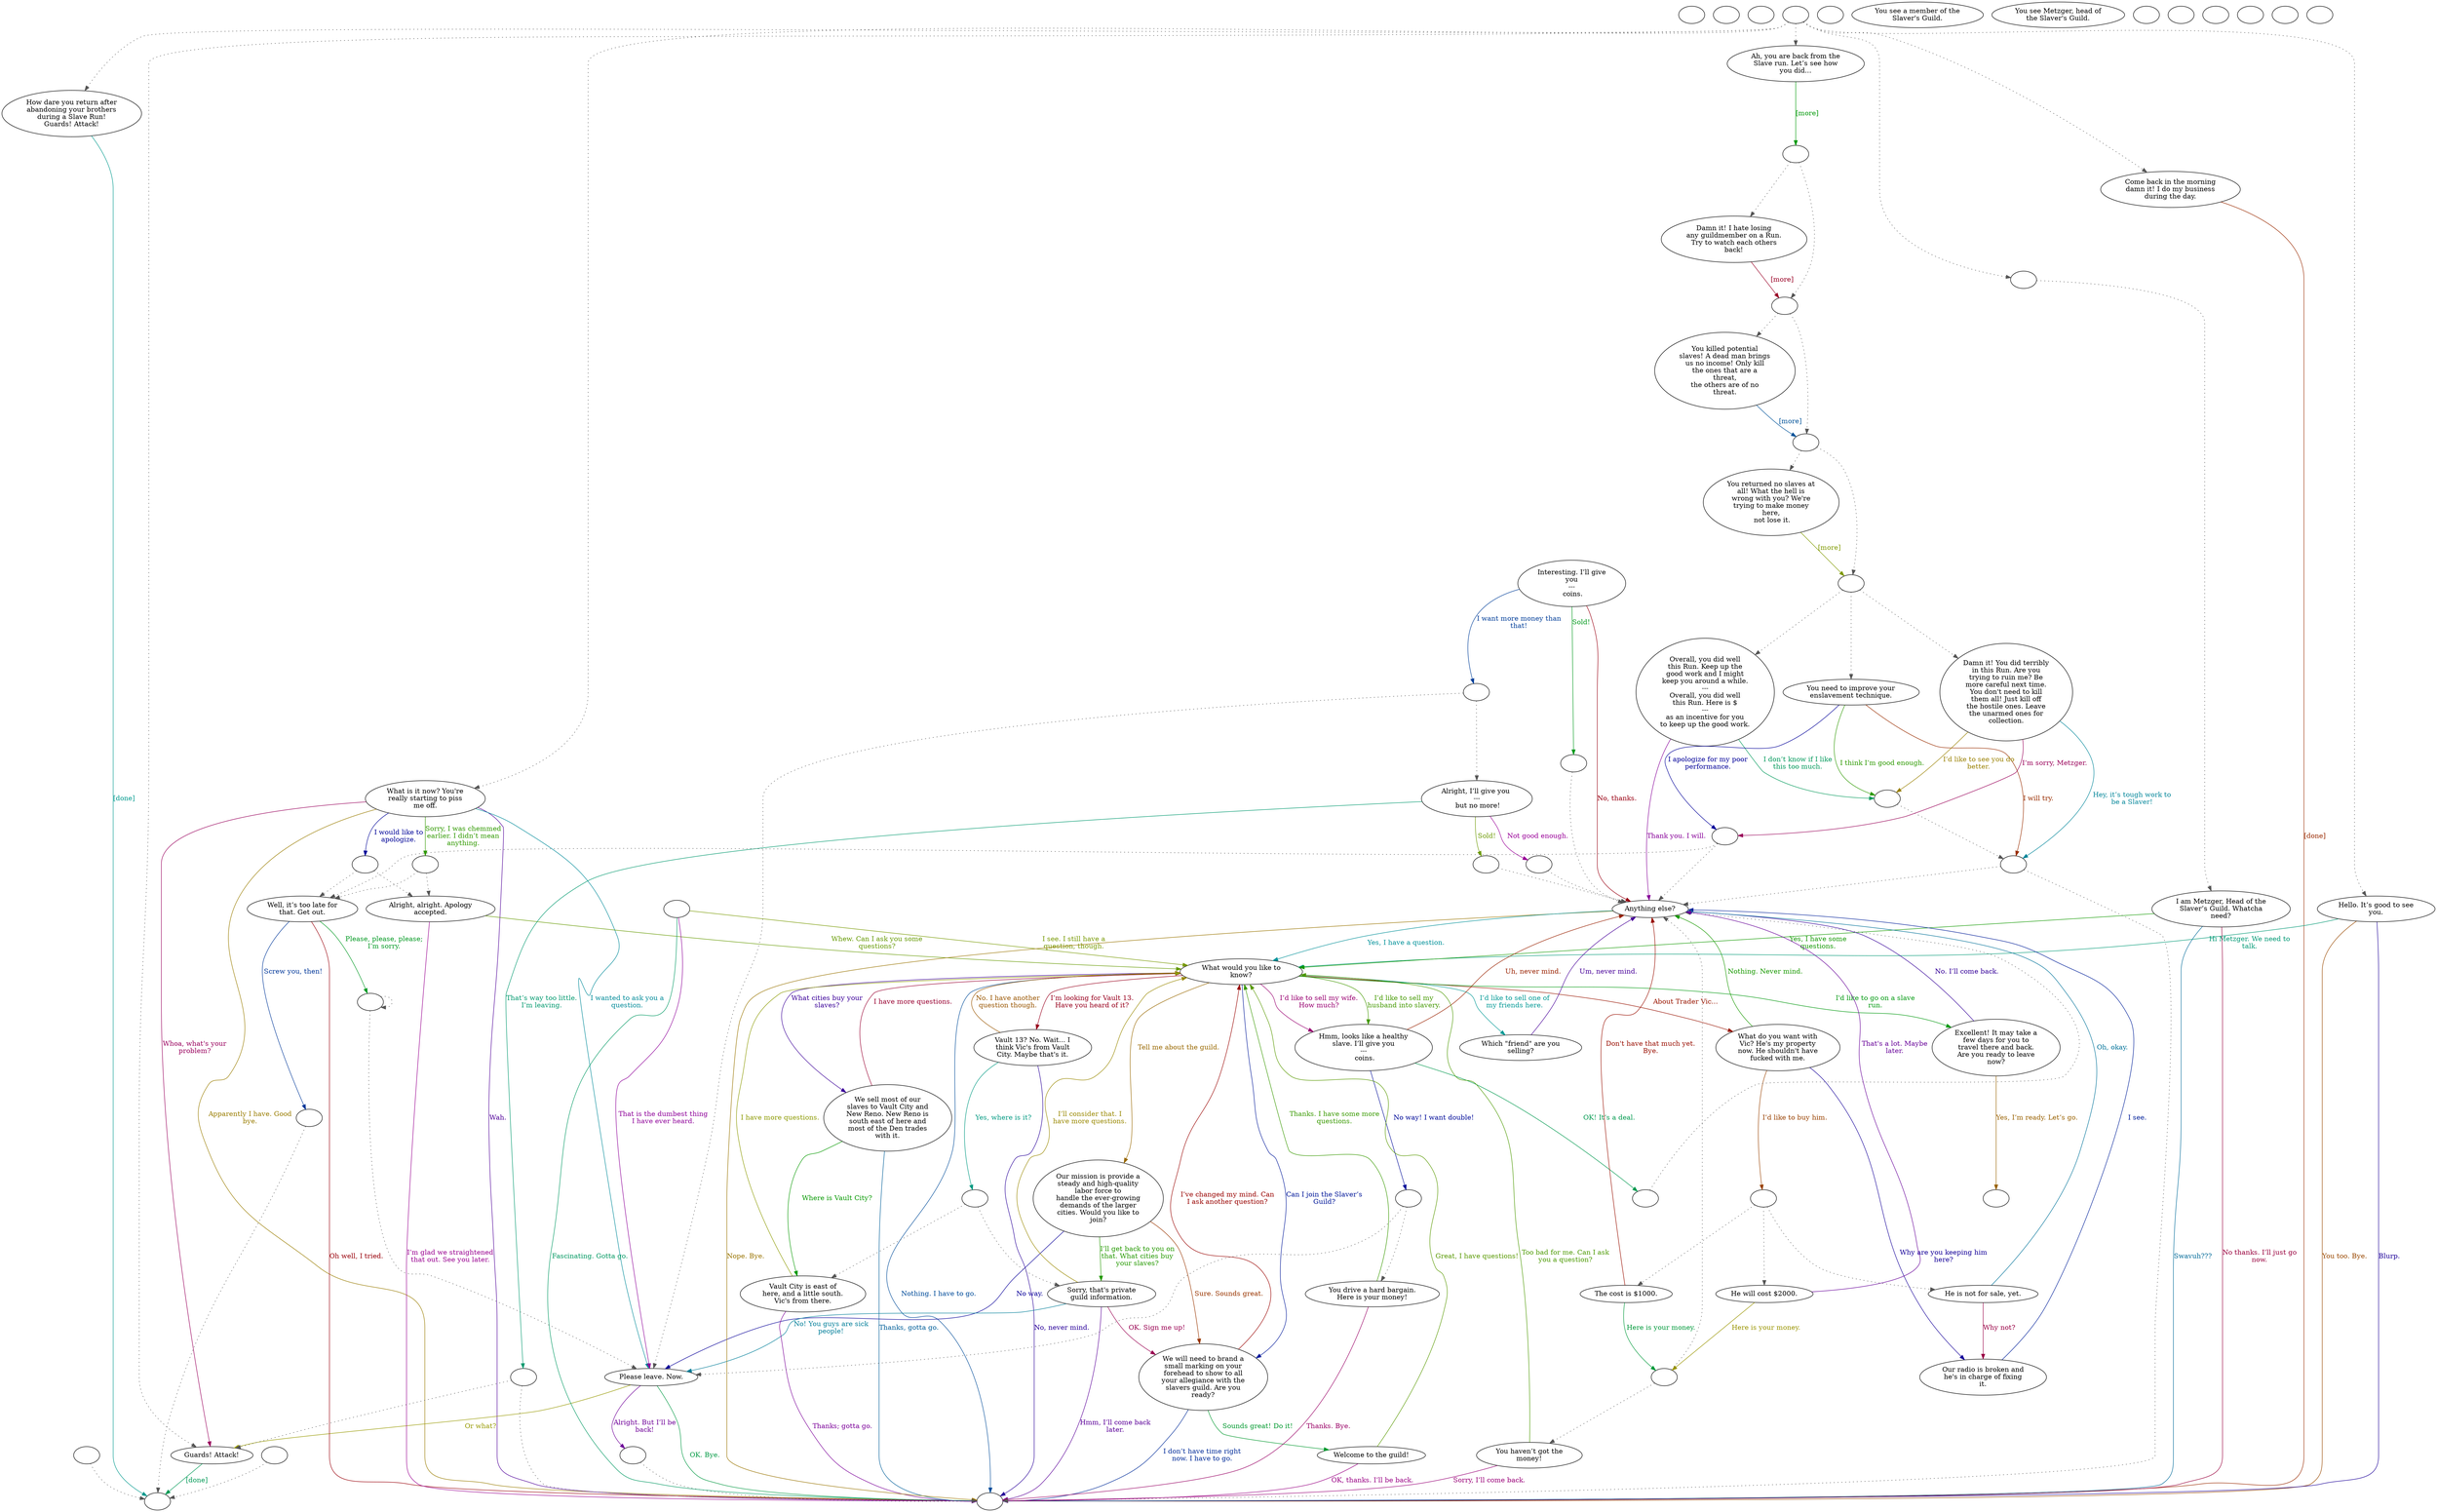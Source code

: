 digraph dcCaesar {
  "checkPartyMembersNearDoor" [style=filled       fillcolor="#FFFFFF"       color="#000000"]
  "checkPartyMembersNearDoor" [label=""]
  "start" [style=filled       fillcolor="#FFFFFF"       color="#000000"]
  "start" [label=""]
  "critter_p_proc" [style=filled       fillcolor="#FFFFFF"       color="#000000"]
  "critter_p_proc" [label=""]
  "pickup_p_proc" [style=filled       fillcolor="#FFFFFF"       color="#000000"]
  "pickup_p_proc" -> "Node998" [style=dotted color="#555555"]
  "pickup_p_proc" [label=""]
  "talk_p_proc" [style=filled       fillcolor="#FFFFFF"       color="#000000"]
  "talk_p_proc" -> "Node001" [style=dotted color="#555555"]
  "talk_p_proc" -> "Node037" [style=dotted color="#555555"]
  "talk_p_proc" -> "Node039" [style=dotted color="#555555"]
  "talk_p_proc" -> "Node002" [style=dotted color="#555555"]
  "talk_p_proc" -> "Node003" [style=dotted color="#555555"]
  "talk_p_proc" -> "Node006" [style=dotted color="#555555"]
  "talk_p_proc" -> "Node000" [style=dotted color="#555555"]
  "talk_p_proc" [label=""]
  "destroy_p_proc" [style=filled       fillcolor="#FFFFFF"       color="#000000"]
  "destroy_p_proc" [label=""]
  "look_at_p_proc" [style=filled       fillcolor="#FFFFFF"       color="#000000"]
  "look_at_p_proc" [label="You see a member of the\nSlaver's Guild."]
  "description_p_proc" [style=filled       fillcolor="#FFFFFF"       color="#000000"]
  "description_p_proc" [label="You see Metzger, head of\nthe Slaver's Guild."]
  "use_skill_on_p_proc" [style=filled       fillcolor="#FFFFFF"       color="#000000"]
  "use_skill_on_p_proc" [label=""]
  "damage_p_proc" [style=filled       fillcolor="#FFFFFF"       color="#000000"]
  "damage_p_proc" -> "Node998" [style=dotted color="#555555"]
  "damage_p_proc" [label=""]
  "map_enter_p_proc" [style=filled       fillcolor="#FFFFFF"       color="#000000"]
  "map_enter_p_proc" [label=""]
  "Node000" [style=filled       fillcolor="#FFFFFF"       color="#000000"]
  "Node000" -> "Node007" [style=dotted color="#555555"]
  "Node000" [label=""]
  "Node001" [style=filled       fillcolor="#FFFFFF"       color="#000000"]
  "Node001" [label="Guards! Attack!"]
  "Node001" -> "Node998" [label="[done]" color="#009955" fontcolor="#009955"]
  "Node002" [style=filled       fillcolor="#FFFFFF"       color="#000000"]
  "Node002" [label="Come back in the morning\ndamn it! I do my business\nduring the day."]
  "Node002" -> "Node999" [label="[done]" color="#992900" fontcolor="#992900"]
  "Node003" [style=filled       fillcolor="#FFFFFF"       color="#000000"]
  "Node003" [label="What is it now? You're\nreally starting to piss\nme off."]
  "Node003" -> "Node996" [label="I would like to\napologize." color="#000499" fontcolor="#000499"]
  "Node003" -> "Node995" [label="Sorry, I was chemmed\nearlier. I didn’t mean\nanything." color="#309900" fontcolor="#309900"]
  "Node003" -> "Node001" [label="Whoa, what's your\nproblem?" color="#99005D" fontcolor="#99005D"]
  "Node003" -> "Node008" [label="I wanted to ask you a\nquestion." color="#008A99" fontcolor="#008A99"]
  "Node003" -> "Node999" [label="Apparently I have. Good\nbye." color="#997C00" fontcolor="#997C00"]
  "Node003" -> "Node999" [label="Wah." color="#4F0099" fontcolor="#4F0099"]
  "Node004" [style=filled       fillcolor="#FFFFFF"       color="#000000"]
  "Node004" [label="Well, it’s too late for\nthat. Get out."]
  "Node004" -> "Node994" [label="Please, please, please;\nI’m sorry." color="#009922" fontcolor="#009922"]
  "Node004" -> "Node999" [label="Oh well, I tried." color="#99000A" fontcolor="#99000A"]
  "Node004" -> "Node993" [label="Screw you, then!" color="#003799" fontcolor="#003799"]
  "Node005" [style=filled       fillcolor="#FFFFFF"       color="#000000"]
  "Node005" [label="Alright, alright. Apology\naccepted."]
  "Node005" -> "Node009" [label="Whew. Can I ask you some\nquestions?" color="#649900" fontcolor="#649900"]
  "Node005" -> "Node999" [label="I’m glad we straightened\nthat out. See you later." color="#990090" fontcolor="#990090"]
  "Node006" [style=filled       fillcolor="#FFFFFF"       color="#000000"]
  "Node006" [label="Hello. It’s good to see\nyou."]
  "Node006" -> "Node009" [label="Hi Metzger. We need to\ntalk." color="#009975" fontcolor="#009975"]
  "Node006" -> "Node999" [label="You too. Bye." color="#994800" fontcolor="#994800"]
  "Node006" -> "Node999" [label="Blurp." color="#1C0099" fontcolor="#1C0099"]
  "Node007" [style=filled       fillcolor="#FFFFFF"       color="#000000"]
  "Node007" [label="I am Metzger, Head of the\nSlaver’s Guild. Whatcha\nneed?"]
  "Node007" -> "Node009" [label="Yes, I have some\nquestions." color="#119900" fontcolor="#119900"]
  "Node007" -> "Node999" [label="No thanks. I’ll just go\nnow." color="#99003D" fontcolor="#99003D"]
  "Node007" -> "Node999" [label="Swavuh???" color="#006A99" fontcolor="#006A99"]
  "Node008" [style=filled       fillcolor="#FFFFFF"       color="#000000"]
  "Node008" [label="Please leave. Now."]
  "Node008" -> "Node001" [label="Or what?" color="#979900" fontcolor="#979900"]
  "Node008" -> "Node991" [label="Alright. But I’ll be\nback!" color="#6F0099" fontcolor="#6F0099"]
  "Node008" -> "Node999" [label="OK. Bye." color="#009942" fontcolor="#009942"]
  "Node009" [style=filled       fillcolor="#FFFFFF"       color="#000000"]
  "Node009" [label="What would you like to\nknow?"]
  "Node009" -> "Node024" [label="About Trader Vic..." color="#991500" fontcolor="#991500"]
  "Node009" -> "Node013" [label="Can I join the Slaver’s\nGuild?" color="#001799" fontcolor="#001799"]
  "Node009" -> "Node018" [label="I’d like to sell my\nhusband into slavery." color="#449900" fontcolor="#449900"]
  "Node009" -> "Node018" [label="I’d like to sell my wife.\nHow much?" color="#990071" fontcolor="#990071"]
  "Node009" -> "Node021" [label="I’d like to sell one of\nmy friends here." color="#009995" fontcolor="#009995"]
  "Node009" -> "Node011" [label="Tell me about the guild." color="#996800" fontcolor="#996800"]
  "Node009" -> "Node016" [label="What cities buy your\nslaves?" color="#3B0099" fontcolor="#3B0099"]
  "Node009" -> "Node038" [label="I'd like to go on a slave\nrun." color="#00990F" fontcolor="#00990F"]
  "Node009" -> "Node015" [label="I’m looking for Vault 13.\nHave you heard of it?" color="#99001E" fontcolor="#99001E"]
  "Node009" -> "Node999" [label="Nothing. I have to go." color="#004B99" fontcolor="#004B99"]
  "Node010" [style=filled       fillcolor="#FFFFFF"       color="#000000"]
  "Node010" [label=""]
  "Node010" -> "Node009" [label="I see. I still have a\nquestion, though." color="#779900" fontcolor="#779900"]
  "Node010" -> "Node008" [label="That is the dumbest thing\nI have ever heard." color="#8E0099" fontcolor="#8E0099"]
  "Node010" -> "Node999" [label="Fascinating. Gotta go." color="#009962" fontcolor="#009962"]
  "Node011" [style=filled       fillcolor="#FFFFFF"       color="#000000"]
  "Node011" [label="Our mission is provide a\nsteady and high-quality\nlabor force to\nhandle the ever-growing\ndemands of the larger\ncities. Would you like to\njoin?"]
  "Node011" -> "Node013" [label="Sure. Sounds great." color="#993500" fontcolor="#993500"]
  "Node011" -> "Node008" [label="No way." color="#080099" fontcolor="#080099"]
  "Node011" -> "Node012" [label="I’ll get back to you on\nthat. What cities buy\nyour slaves?" color="#249900" fontcolor="#249900"]
  "Node012" [style=filled       fillcolor="#FFFFFF"       color="#000000"]
  "Node012" [label="Sorry, that's private\nguild information."]
  "Node012" -> "Node013" [label="OK. Sign me up!" color="#990051" fontcolor="#990051"]
  "Node012" -> "Node008" [label="No! You guys are sick\npeople!" color="#007E99" fontcolor="#007E99"]
  "Node012" -> "Node009" [label="I’ll consider that. I\nhave more questions." color="#998800" fontcolor="#998800"]
  "Node012" -> "Node999" [label="Hmm, I’ll come back\nlater." color="#5B0099" fontcolor="#5B0099"]
  "Node013" [style=filled       fillcolor="#FFFFFF"       color="#000000"]
  "Node013" [label="We will need to brand a\nsmall marking on your\nforehead to show to all\nyour allegiance with the\nslavers guild. Are you\nready?"]
  "Node013" -> "Node014" [label="Sounds great! Do it!" color="#00992E" fontcolor="#00992E"]
  "Node013" -> "Node009" [label="I’ve changed my mind. Can\nI ask another question?" color="#990200" fontcolor="#990200"]
  "Node013" -> "Node999" [label="I don’t have time right\nnow. I have to go." color="#002B99" fontcolor="#002B99"]
  "Node014" [style=filled       fillcolor="#FFFFFF"       color="#000000"]
  "Node014" [label="Welcome to the guild!"]
  "Node014" -> "Node009" [label="Great, I have questions!" color="#589900" fontcolor="#589900"]
  "Node014" -> "Node999" [label="OK, thanks. I’ll be back." color="#990084" fontcolor="#990084"]
  "Node015" [style=filled       fillcolor="#FFFFFF"       color="#000000"]
  "Node015" [label="Vault 13? No. Wait... I\nthink Vic's from Vault\nCity. Maybe that's it."]
  "Node015" -> "Node990" [label="Yes, where is it?" color="#009981" fontcolor="#009981"]
  "Node015" -> "Node009" [label="No. I have another\nquestion though." color="#995500" fontcolor="#995500"]
  "Node015" -> "Node999" [label="No, never mind." color="#280099" fontcolor="#280099"]
  "Node016" [style=filled       fillcolor="#FFFFFF"       color="#000000"]
  "Node016" [label="We sell most of our\nslaves to Vault City and\nNew Reno. New Reno is\nsouth east of here and\nmost of the Den trades\nwith it."]
  "Node016" -> "Node017" [label="Where is Vault City?" color="#059900" fontcolor="#059900"]
  "Node016" -> "Node009" [label="I have more questions." color="#990031" fontcolor="#990031"]
  "Node016" -> "Node999" [label="Thanks, gotta go." color="#005E99" fontcolor="#005E99"]
  "Node017" [style=filled       fillcolor="#FFFFFF"       color="#000000"]
  "Node017" [label="Vault City is east of\nhere, and a little south.\nVic's from there."]
  "Node017" -> "Node009" [label="I have more questions." color="#8B9900" fontcolor="#8B9900"]
  "Node017" -> "Node999" [label="Thanks; gotta go." color="#7B0099" fontcolor="#7B0099"]
  "Node018" [style=filled       fillcolor="#FFFFFF"       color="#000000"]
  "Node018" [label="Hmm, looks like a healthy\nslave. I’ll give you\n---\n coins."]
  "Node018" -> "Node989" [label="OK! It’s a deal." color="#00994E" fontcolor="#00994E"]
  "Node018" -> "Node020" [label="Uh, never mind." color="#992100" fontcolor="#992100"]
  "Node018" -> "Node988" [label="No way! I want double!" color="#000B99" fontcolor="#000B99"]
  "Node019" [style=filled       fillcolor="#FFFFFF"       color="#000000"]
  "Node019" [label="You drive a hard bargain.\nHere is your money!"]
  "Node019" -> "Node009" [label="Thanks. I have some more\nquestions." color="#389900" fontcolor="#389900"]
  "Node019" -> "Node999" [label="Thanks. Bye." color="#990065" fontcolor="#990065"]
  "Node020" [style=filled       fillcolor="#FFFFFF"       color="#000000"]
  "Node020" [label="Anything else?"]
  "Node020" -> "Node009" [label="Yes, I have a question." color="#009199" fontcolor="#009199"]
  "Node020" -> "Node999" [label="Nope. Bye." color="#997400" fontcolor="#997400"]
  "Node021" [style=filled       fillcolor="#FFFFFF"       color="#000000"]
  "Node021" [label="Which \"friend\" are you\nselling?"]
  "Node021" -> "Node020" [label="Um, never mind." color="#470099" fontcolor="#470099"]
  "Node022" [style=filled       fillcolor="#FFFFFF"       color="#000000"]
  "Node022" [label="Interesting. I’ll give\nyou\n---\n coins."]
  "Node022" -> "Node987" [label="Sold!" color="#00991B" fontcolor="#00991B"]
  "Node022" -> "Node020" [label="No, thanks." color="#990012" fontcolor="#990012"]
  "Node022" -> "Node986" [label="I want more money than\nthat!" color="#003E99" fontcolor="#003E99"]
  "Node023" [style=filled       fillcolor="#FFFFFF"       color="#000000"]
  "Node023" [label="Alright, I’ll give you \n---\n but no more!"]
  "Node023" -> "Node969" [label="Sold!" color="#6B9900" fontcolor="#6B9900"]
  "Node023" -> "Node985" [label="Not good enough." color="#990098" fontcolor="#990098"]
  "Node023" -> "Node984" [label="That’s way too little.\nI’m leaving." color="#00996E" fontcolor="#00996E"]
  "Node024" [style=filled       fillcolor="#FFFFFF"       color="#000000"]
  "Node024" [label="What do you want with\nVic? He's my property\nnow. He shouldn't have\nfucked with me."]
  "Node024" -> "Node983" [label="I’d like to buy him." color="#994100" fontcolor="#994100"]
  "Node024" -> "Node028" [label="Why are you keeping him\nhere?" color="#140099" fontcolor="#140099"]
  "Node024" -> "Node020" [label="Nothing. Never mind." color="#189900" fontcolor="#189900"]
  "Node025" [style=filled       fillcolor="#FFFFFF"       color="#000000"]
  "Node025" [label="He is not for sale, yet."]
  "Node025" -> "Node028" [label="Why not?" color="#990045" fontcolor="#990045"]
  "Node025" -> "Node020" [label="Oh, okay." color="#007299" fontcolor="#007299"]
  "Node026" [style=filled       fillcolor="#FFFFFF"       color="#000000"]
  "Node026" [label="He will cost $2000."]
  "Node026" -> "Node982" [label="Here is your money." color="#999400" fontcolor="#999400"]
  "Node026" -> "Node020" [label="That's a lot. Maybe\nlater." color="#670099" fontcolor="#670099"]
  "Node027" [style=filled       fillcolor="#FFFFFF"       color="#000000"]
  "Node027" [label="The cost is $1000."]
  "Node027" -> "Node982" [label="Here is your money." color="#00993A" fontcolor="#00993A"]
  "Node027" -> "Node020" [label="Don't have that much yet.\nBye." color="#990E00" fontcolor="#990E00"]
  "Node028" [style=filled       fillcolor="#FFFFFF"       color="#000000"]
  "Node028" [label="Our radio is broken and\nhe's in charge of fixing\nit."]
  "Node028" -> "Node020" [label="I see." color="#001F99" fontcolor="#001F99"]
  "Node029" [style=filled       fillcolor="#FFFFFF"       color="#000000"]
  "Node029" [label="You haven’t got the\nmoney!"]
  "Node029" -> "Node009" [label="Too bad for me. Can I ask\nyou a question?" color="#4B9900" fontcolor="#4B9900"]
  "Node029" -> "Node999" [label="Sorry, I’ll come back." color="#990078" fontcolor="#990078"]
  "Node037" [style=filled       fillcolor="#FFFFFF"       color="#000000"]
  "Node037" [label="How dare you return after\nabandoning your brothers\nduring a Slave Run!\nGuards! Attack!"]
  "Node037" -> "Node998" [label="[done]" color="#00998D" fontcolor="#00998D"]
  "Node038" [style=filled       fillcolor="#FFFFFF"       color="#000000"]
  "Node038" [label="Excellent! It may take a\nfew days for you to\ntravel there and back.\nAre you ready to leave\nnow?"]
  "Node038" -> "Node968" [label="Yes, I’m ready. Let’s go." color="#996100" fontcolor="#996100"]
  "Node038" -> "Node020" [label="No. I’ll come back." color="#340099" fontcolor="#340099"]
  "Node039" [style=filled       fillcolor="#FFFFFF"       color="#000000"]
  "Node039" [label="Ah, you are back from the\nSlave run. Let’s see how\nyou did..."]
  "Node039" -> "Node967" [label="[more]" color="#009907" fontcolor="#009907"]
  "Node040" [style=filled       fillcolor="#FFFFFF"       color="#000000"]
  "Node040" [label="Damn it! I hate losing\nany guildmember on a Run.\nTry to watch each others\nback!"]
  "Node040" -> "Node966" [label="[more]" color="#990025" fontcolor="#990025"]
  "Node041" [style=filled       fillcolor="#FFFFFF"       color="#000000"]
  "Node041" [label="You killed potential\nslaves! A dead man brings\nus no income! Only kill\nthe ones that are a\nthreat,\nthe others are of no\nthreat."]
  "Node041" -> "Node965" [label="[more]" color="#005299" fontcolor="#005299"]
  "Node042" [style=filled       fillcolor="#FFFFFF"       color="#000000"]
  "Node042" [label="You returned no slaves at\nall! What the hell is\nwrong with you? We're\ntrying to make money\nhere,\n not lose it."]
  "Node042" -> "Node964" [label="[more]" color="#7F9900" fontcolor="#7F9900"]
  "Node043" [style=filled       fillcolor="#FFFFFF"       color="#000000"]
  "Node043" [label="Overall, you did well\nthis Run. Keep up the\ngood work and I might\nkeep you around a while.\n---\nOverall, you did well\nthis Run. Here is $\n---\nas an incentive for you\nto keep up the good work."]
  "Node043" -> "Node020" [label="Thank you. I will." color="#870099" fontcolor="#870099"]
  "Node043" -> "Node963" [label="I don’t know if I like\nthis too much." color="#00995A" fontcolor="#00995A"]
  "Node044" [style=filled       fillcolor="#FFFFFF"       color="#000000"]
  "Node044" [label="You need to improve your\nenslavement technique."]
  "Node044" -> "Node962" [label="I will try." color="#992D00" fontcolor="#992D00"]
  "Node044" -> "Node961" [label="I apologize for my poor\nperformance." color="#010099" fontcolor="#010099"]
  "Node044" -> "Node963" [label="I think I’m good enough." color="#2C9900" fontcolor="#2C9900"]
  "Node045" [style=filled       fillcolor="#FFFFFF"       color="#000000"]
  "Node045" [label="Damn it! You did terribly\nin this Run. Are you\ntrying to ruin me? Be\nmore careful next time.\nYou don't need to kill\nthem all! Just kill off\nthe hostile ones. Leave\nthe unarmed ones for\ncollection."]
  "Node045" -> "Node961" [label="I’m sorry, Metzger." color="#990059" fontcolor="#990059"]
  "Node045" -> "Node962" [label="Hey, it’s tough work to\nbe a Slaver!" color="#008599" fontcolor="#008599"]
  "Node045" -> "Node963" [label="I’d like to see you do\nbetter." color="#998000" fontcolor="#998000"]
  "Node998" [style=filled       fillcolor="#FFFFFF"       color="#000000"]
  "Node998" [label=""]
  "Node996" [style=filled       fillcolor="#FFFFFF"       color="#000000"]
  "Node996" -> "Node005" [style=dotted color="#555555"]
  "Node996" -> "Node004" [style=dotted color="#555555"]
  "Node996" [label=""]
  "Node995" [style=filled       fillcolor="#FFFFFF"       color="#000000"]
  "Node995" -> "Node005" [style=dotted color="#555555"]
  "Node995" -> "Node004" [style=dotted color="#555555"]
  "Node995" [label=""]
  "Node994" [style=filled       fillcolor="#FFFFFF"       color="#000000"]
  "Node994" -> "Node994" [style=dotted color="#555555"]
  "Node994" -> "Node008" [style=dotted color="#555555"]
  "Node994" [label=""]
  "Node993" [style=filled       fillcolor="#FFFFFF"       color="#000000"]
  "Node993" -> "Node998" [style=dotted color="#555555"]
  "Node993" [label=""]
  "Node991" [style=filled       fillcolor="#FFFFFF"       color="#000000"]
  "Node991" -> "Node999" [style=dotted color="#555555"]
  "Node991" [label=""]
  "Node990" [style=filled       fillcolor="#FFFFFF"       color="#000000"]
  "Node990" -> "Node017" [style=dotted color="#555555"]
  "Node990" -> "Node012" [style=dotted color="#555555"]
  "Node990" [label=""]
  "Node989" [style=filled       fillcolor="#FFFFFF"       color="#000000"]
  "Node989" -> "Node020" [style=dotted color="#555555"]
  "Node989" [label=""]
  "Node988" [style=filled       fillcolor="#FFFFFF"       color="#000000"]
  "Node988" -> "Node019" [style=dotted color="#555555"]
  "Node988" -> "Node008" [style=dotted color="#555555"]
  "Node988" [label=""]
  "Node987" [style=filled       fillcolor="#FFFFFF"       color="#000000"]
  "Node987" -> "Node020" [style=dotted color="#555555"]
  "Node987" [label=""]
  "Node986" [style=filled       fillcolor="#FFFFFF"       color="#000000"]
  "Node986" -> "Node023" [style=dotted color="#555555"]
  "Node986" -> "Node008" [style=dotted color="#555555"]
  "Node986" [label=""]
  "Node985" [style=filled       fillcolor="#FFFFFF"       color="#000000"]
  "Node985" -> "Node020" [style=dotted color="#555555"]
  "Node985" [label=""]
  "Node984" [style=filled       fillcolor="#FFFFFF"       color="#000000"]
  "Node984" -> "Node999" [style=dotted color="#555555"]
  "Node984" -> "Node001" [style=dotted color="#555555"]
  "Node984" [label=""]
  "Node983" [style=filled       fillcolor="#FFFFFF"       color="#000000"]
  "Node983" -> "Node027" [style=dotted color="#555555"]
  "Node983" -> "Node026" [style=dotted color="#555555"]
  "Node983" -> "Node025" [style=dotted color="#555555"]
  "Node983" [label=""]
  "Node982" [style=filled       fillcolor="#FFFFFF"       color="#000000"]
  "Node982" -> "Node020" [style=dotted color="#555555"]
  "Node982" -> "Node029" [style=dotted color="#555555"]
  "Node982" [label=""]
  "Node972" [style=filled       fillcolor="#FFFFFF"       color="#000000"]
  "Node972" [label=""]
  "Node971" [style=filled       fillcolor="#FFFFFF"       color="#000000"]
  "Node971" [label=""]
  "Node970" [style=filled       fillcolor="#FFFFFF"       color="#000000"]
  "Node970" [label=""]
  "Node969" [style=filled       fillcolor="#FFFFFF"       color="#000000"]
  "Node969" -> "Node020" [style=dotted color="#555555"]
  "Node969" [label=""]
  "Node968" [style=filled       fillcolor="#FFFFFF"       color="#000000"]
  "Node968" [label=""]
  "Node967" [style=filled       fillcolor="#FFFFFF"       color="#000000"]
  "Node967" -> "Node040" [style=dotted color="#555555"]
  "Node967" -> "Node966" [style=dotted color="#555555"]
  "Node967" [label=""]
  "Node966" [style=filled       fillcolor="#FFFFFF"       color="#000000"]
  "Node966" -> "Node041" [style=dotted color="#555555"]
  "Node966" -> "Node965" [style=dotted color="#555555"]
  "Node966" [label=""]
  "Node965" [style=filled       fillcolor="#FFFFFF"       color="#000000"]
  "Node965" -> "Node042" [style=dotted color="#555555"]
  "Node965" -> "Node964" [style=dotted color="#555555"]
  "Node965" [label=""]
  "Node964" [style=filled       fillcolor="#FFFFFF"       color="#000000"]
  "Node964" -> "Node043" [style=dotted color="#555555"]
  "Node964" -> "Node044" [style=dotted color="#555555"]
  "Node964" -> "Node045" [style=dotted color="#555555"]
  "Node964" [label=""]
  "Node963" [style=filled       fillcolor="#FFFFFF"       color="#000000"]
  "Node963" -> "Node962" [style=dotted color="#555555"]
  "Node963" [label=""]
  "Node962" [style=filled       fillcolor="#FFFFFF"       color="#000000"]
  "Node962" -> "Node999" [style=dotted color="#555555"]
  "Node962" -> "Node020" [style=dotted color="#555555"]
  "Node962" [label=""]
  "Node961" [style=filled       fillcolor="#FFFFFF"       color="#000000"]
  "Node961" -> "Node004" [style=dotted color="#555555"]
  "Node961" -> "Node020" [style=dotted color="#555555"]
  "Node961" [label=""]
  "Generate_Slave" [style=filled       fillcolor="#FFFFFF"       color="#000000"]
  "Generate_Slave" [label=""]
  "Node999" [style=filled       fillcolor="#FFFFFF"       color="#000000"]
  "Node999" [label=""]
}